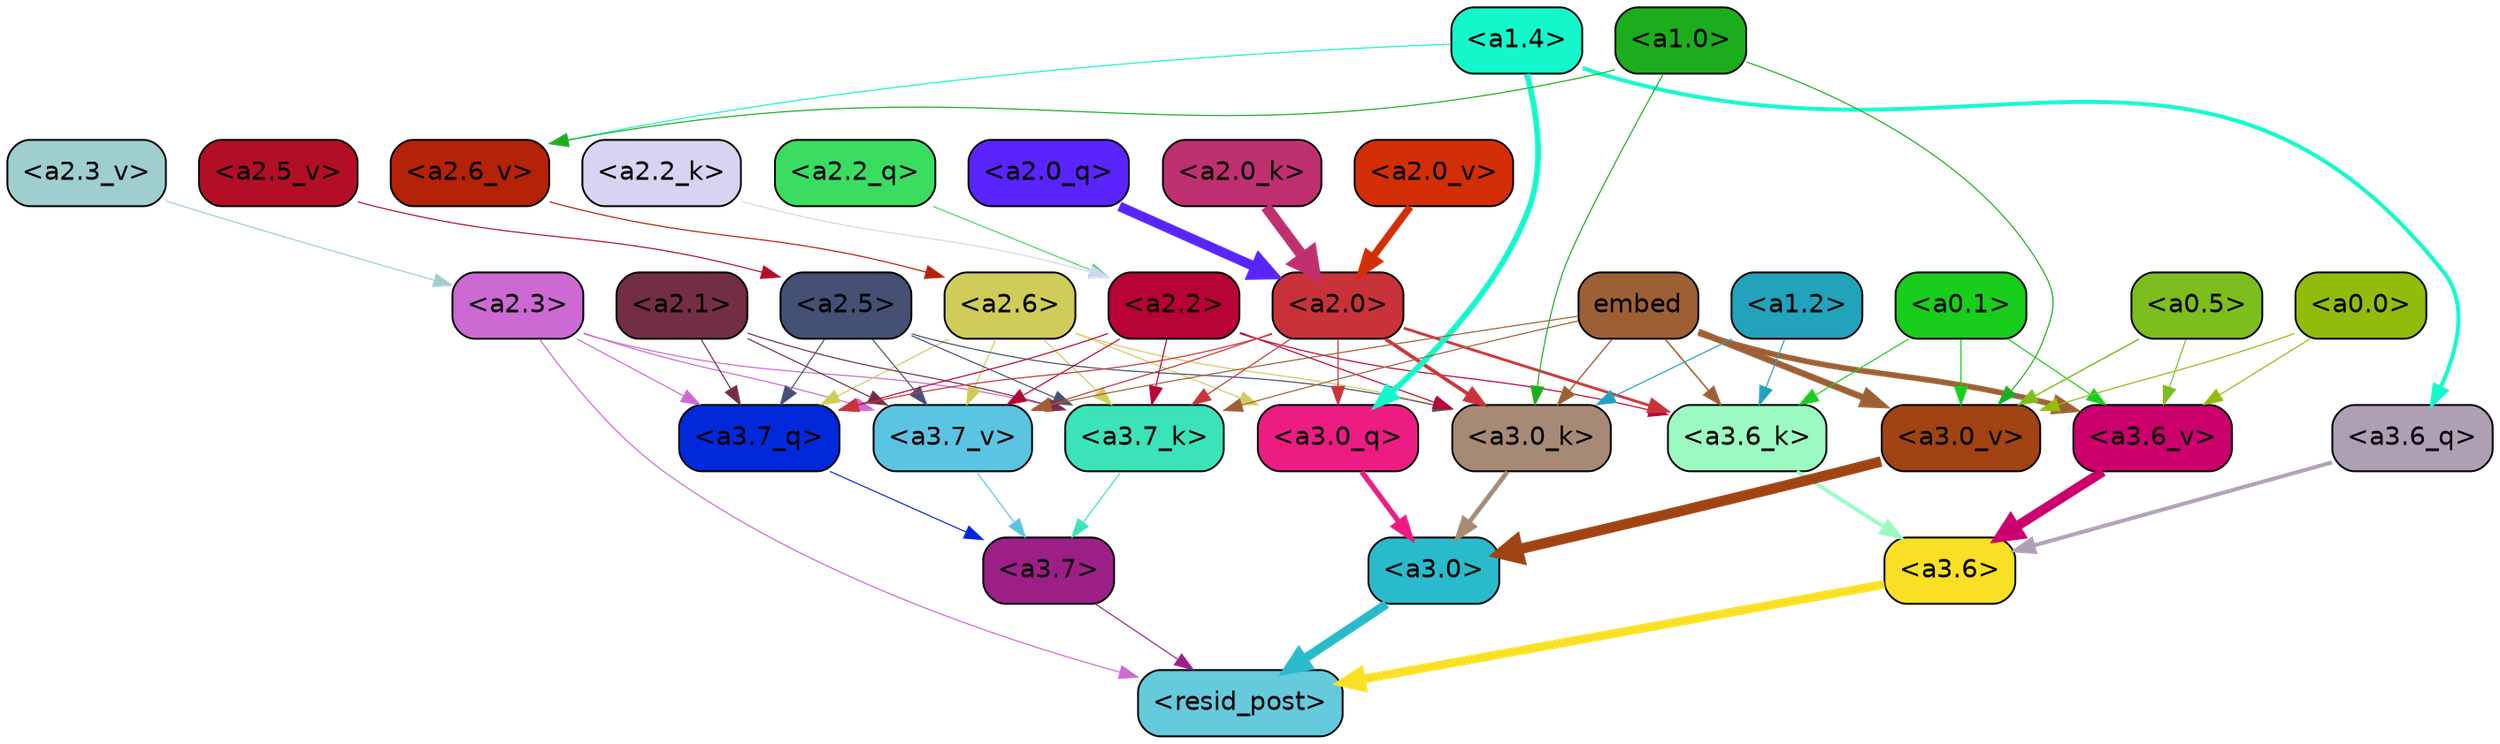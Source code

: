 strict digraph "" {
	graph [bgcolor=transparent,
		layout=dot,
		overlap=false,
		splines=true
	];
	"<a3.7>"	[color=black,
		fillcolor="#9c1f87",
		fontname=Helvetica,
		shape=box,
		style="filled, rounded"];
	"<resid_post>"	[color=black,
		fillcolor="#64cadc",
		fontname=Helvetica,
		shape=box,
		style="filled, rounded"];
	"<a3.7>" -> "<resid_post>"	[color="#9c1f87",
		penwidth=0.6];
	"<a3.6>"	[color=black,
		fillcolor="#f9e025",
		fontname=Helvetica,
		shape=box,
		style="filled, rounded"];
	"<a3.6>" -> "<resid_post>"	[color="#f9e025",
		penwidth=4.7534414529800415];
	"<a3.0>"	[color=black,
		fillcolor="#29bbcb",
		fontname=Helvetica,
		shape=box,
		style="filled, rounded"];
	"<a3.0>" -> "<resid_post>"	[color="#29bbcb",
		penwidth=4.898576855659485];
	"<a2.3>"	[color=black,
		fillcolor="#cc69d3",
		fontname=Helvetica,
		shape=box,
		style="filled, rounded"];
	"<a2.3>" -> "<resid_post>"	[color="#cc69d3",
		penwidth=0.6];
	"<a3.7_q>"	[color=black,
		fillcolor="#0229d9",
		fontname=Helvetica,
		shape=box,
		style="filled, rounded"];
	"<a2.3>" -> "<a3.7_q>"	[color="#cc69d3",
		penwidth=0.6];
	"<a3.7_k>"	[color=black,
		fillcolor="#3be3b9",
		fontname=Helvetica,
		shape=box,
		style="filled, rounded"];
	"<a2.3>" -> "<a3.7_k>"	[color="#cc69d3",
		penwidth=0.6];
	"<a3.7_v>"	[color=black,
		fillcolor="#5bc4e2",
		fontname=Helvetica,
		shape=box,
		style="filled, rounded"];
	"<a2.3>" -> "<a3.7_v>"	[color="#cc69d3",
		penwidth=0.6];
	"<a3.7_q>" -> "<a3.7>"	[color="#0229d9",
		penwidth=0.6];
	"<a3.6_q>"	[color=black,
		fillcolor="#af9fb5",
		fontname=Helvetica,
		shape=box,
		style="filled, rounded"];
	"<a3.6_q>" -> "<a3.6>"	[color="#af9fb5",
		penwidth=2.160832464694977];
	"<a3.0_q>"	[color=black,
		fillcolor="#ec1c82",
		fontname=Helvetica,
		shape=box,
		style="filled, rounded"];
	"<a3.0_q>" -> "<a3.0>"	[color="#ec1c82",
		penwidth=2.870753765106201];
	"<a3.7_k>" -> "<a3.7>"	[color="#3be3b9",
		penwidth=0.6];
	"<a3.6_k>"	[color=black,
		fillcolor="#9bfac2",
		fontname=Helvetica,
		shape=box,
		style="filled, rounded"];
	"<a3.6_k>" -> "<a3.6>"	[color="#9bfac2",
		penwidth=2.13908451795578];
	"<a3.0_k>"	[color=black,
		fillcolor="#a68a76",
		fontname=Helvetica,
		shape=box,
		style="filled, rounded"];
	"<a3.0_k>" -> "<a3.0>"	[color="#a68a76",
		penwidth=2.520303964614868];
	"<a3.7_v>" -> "<a3.7>"	[color="#5bc4e2",
		penwidth=0.6];
	"<a3.6_v>"	[color=black,
		fillcolor="#cb006d",
		fontname=Helvetica,
		shape=box,
		style="filled, rounded"];
	"<a3.6_v>" -> "<a3.6>"	[color="#cb006d",
		penwidth=5.297133803367615];
	"<a3.0_v>"	[color=black,
		fillcolor="#a14313",
		fontname=Helvetica,
		shape=box,
		style="filled, rounded"];
	"<a3.0_v>" -> "<a3.0>"	[color="#a14313",
		penwidth=5.680712580680847];
	"<a2.6>"	[color=black,
		fillcolor="#cfcc5a",
		fontname=Helvetica,
		shape=box,
		style="filled, rounded"];
	"<a2.6>" -> "<a3.7_q>"	[color="#cfcc5a",
		penwidth=0.6];
	"<a2.6>" -> "<a3.0_q>"	[color="#cfcc5a",
		penwidth=0.6];
	"<a2.6>" -> "<a3.7_k>"	[color="#cfcc5a",
		penwidth=0.6];
	"<a2.6>" -> "<a3.0_k>"	[color="#cfcc5a",
		penwidth=0.6];
	"<a2.6>" -> "<a3.7_v>"	[color="#cfcc5a",
		penwidth=0.6];
	"<a2.5>"	[color=black,
		fillcolor="#445074",
		fontname=Helvetica,
		shape=box,
		style="filled, rounded"];
	"<a2.5>" -> "<a3.7_q>"	[color="#445074",
		penwidth=0.6];
	"<a2.5>" -> "<a3.7_k>"	[color="#445074",
		penwidth=0.6];
	"<a2.5>" -> "<a3.0_k>"	[color="#445074",
		penwidth=0.6];
	"<a2.5>" -> "<a3.7_v>"	[color="#445074",
		penwidth=0.6];
	"<a2.2>"	[color=black,
		fillcolor="#b70335",
		fontname=Helvetica,
		shape=box,
		style="filled, rounded"];
	"<a2.2>" -> "<a3.7_q>"	[color="#b70335",
		penwidth=0.6];
	"<a2.2>" -> "<a3.7_k>"	[color="#b70335",
		penwidth=0.6];
	"<a2.2>" -> "<a3.6_k>"	[color="#b70335",
		penwidth=0.6];
	"<a2.2>" -> "<a3.0_k>"	[color="#b70335",
		penwidth=0.6];
	"<a2.2>" -> "<a3.7_v>"	[color="#b70335",
		penwidth=0.6];
	"<a2.1>"	[color=black,
		fillcolor="#742d46",
		fontname=Helvetica,
		shape=box,
		style="filled, rounded"];
	"<a2.1>" -> "<a3.7_q>"	[color="#742d46",
		penwidth=0.6];
	"<a2.1>" -> "<a3.7_k>"	[color="#742d46",
		penwidth=0.6];
	"<a2.1>" -> "<a3.7_v>"	[color="#742d46",
		penwidth=0.6];
	"<a2.0>"	[color=black,
		fillcolor="#c93238",
		fontname=Helvetica,
		shape=box,
		style="filled, rounded"];
	"<a2.0>" -> "<a3.7_q>"	[color="#c93238",
		penwidth=0.6];
	"<a2.0>" -> "<a3.0_q>"	[color="#c93238",
		penwidth=0.6];
	"<a2.0>" -> "<a3.7_k>"	[color="#c93238",
		penwidth=0.6];
	"<a2.0>" -> "<a3.6_k>"	[color="#c93238",
		penwidth=1.4807794839143753];
	"<a2.0>" -> "<a3.0_k>"	[color="#c93238",
		penwidth=1.9436544477939606];
	"<a2.0>" -> "<a3.7_v>"	[color="#c93238",
		penwidth=0.6];
	"<a1.4>"	[color=black,
		fillcolor="#13f7cb",
		fontname=Helvetica,
		shape=box,
		style="filled, rounded"];
	"<a1.4>" -> "<a3.6_q>"	[color="#13f7cb",
		penwidth=2.1635248363018036];
	"<a1.4>" -> "<a3.0_q>"	[color="#13f7cb",
		penwidth=3.1362746953964233];
	"<a2.6_v>"	[color=black,
		fillcolor="#b42208",
		fontname=Helvetica,
		shape=box,
		style="filled, rounded"];
	"<a1.4>" -> "<a2.6_v>"	[color="#13f7cb",
		penwidth=0.6];
	embed	[color=black,
		fillcolor="#9d6035",
		fontname=Helvetica,
		shape=box,
		style="filled, rounded"];
	embed -> "<a3.7_k>"	[color="#9d6035",
		penwidth=0.6];
	embed -> "<a3.6_k>"	[color="#9d6035",
		penwidth=0.8202246725559235];
	embed -> "<a3.0_k>"	[color="#9d6035",
		penwidth=0.6771316379308701];
	embed -> "<a3.7_v>"	[color="#9d6035",
		penwidth=0.6];
	embed -> "<a3.6_v>"	[color="#9d6035",
		penwidth=3.067279100418091];
	embed -> "<a3.0_v>"	[color="#9d6035",
		penwidth=3.5202720761299133];
	"<a1.2>"	[color=black,
		fillcolor="#22a2bb",
		fontname=Helvetica,
		shape=box,
		style="filled, rounded"];
	"<a1.2>" -> "<a3.6_k>"	[color="#22a2bb",
		penwidth=0.6];
	"<a1.2>" -> "<a3.0_k>"	[color="#22a2bb",
		penwidth=0.6];
	"<a0.1>"	[color=black,
		fillcolor="#18cd1b",
		fontname=Helvetica,
		shape=box,
		style="filled, rounded"];
	"<a0.1>" -> "<a3.6_k>"	[color="#18cd1b",
		penwidth=0.6];
	"<a0.1>" -> "<a3.6_v>"	[color="#18cd1b",
		penwidth=0.6];
	"<a0.1>" -> "<a3.0_v>"	[color="#18cd1b",
		penwidth=0.6];
	"<a1.0>"	[color=black,
		fillcolor="#1cad1d",
		fontname=Helvetica,
		shape=box,
		style="filled, rounded"];
	"<a1.0>" -> "<a3.0_k>"	[color="#1cad1d",
		penwidth=0.6];
	"<a1.0>" -> "<a3.0_v>"	[color="#1cad1d",
		penwidth=0.6];
	"<a1.0>" -> "<a2.6_v>"	[color="#1cad1d",
		penwidth=0.6];
	"<a0.5>"	[color=black,
		fillcolor="#7cbe1e",
		fontname=Helvetica,
		shape=box,
		style="filled, rounded"];
	"<a0.5>" -> "<a3.6_v>"	[color="#7cbe1e",
		penwidth=0.6];
	"<a0.5>" -> "<a3.0_v>"	[color="#7cbe1e",
		penwidth=0.764040544629097];
	"<a0.0>"	[color=black,
		fillcolor="#92bc0c",
		fontname=Helvetica,
		shape=box,
		style="filled, rounded"];
	"<a0.0>" -> "<a3.6_v>"	[color="#92bc0c",
		penwidth=0.6];
	"<a0.0>" -> "<a3.0_v>"	[color="#92bc0c",
		penwidth=0.6];
	"<a2.2_q>"	[color=black,
		fillcolor="#3bdd61",
		fontname=Helvetica,
		shape=box,
		style="filled, rounded"];
	"<a2.2_q>" -> "<a2.2>"	[color="#3bdd61",
		penwidth=0.6];
	"<a2.0_q>"	[color=black,
		fillcolor="#5a24fd",
		fontname=Helvetica,
		shape=box,
		style="filled, rounded"];
	"<a2.0_q>" -> "<a2.0>"	[color="#5a24fd",
		penwidth=5.313405752182007];
	"<a2.2_k>"	[color=black,
		fillcolor="#d6d4f0",
		fontname=Helvetica,
		shape=box,
		style="filled, rounded"];
	"<a2.2_k>" -> "<a2.2>"	[color="#d6d4f0",
		penwidth=0.6];
	"<a2.0_k>"	[color=black,
		fillcolor="#bf3070",
		fontname=Helvetica,
		shape=box,
		style="filled, rounded"];
	"<a2.0_k>" -> "<a2.0>"	[color="#bf3070",
		penwidth=6.029795527458191];
	"<a2.6_v>" -> "<a2.6>"	[color="#b42208",
		penwidth=0.6];
	"<a2.5_v>"	[color=black,
		fillcolor="#b20f26",
		fontname=Helvetica,
		shape=box,
		style="filled, rounded"];
	"<a2.5_v>" -> "<a2.5>"	[color="#b20f26",
		penwidth=0.6];
	"<a2.3_v>"	[color=black,
		fillcolor="#9ecece",
		fontname=Helvetica,
		shape=box,
		style="filled, rounded"];
	"<a2.3_v>" -> "<a2.3>"	[color="#9ecece",
		penwidth=0.6];
	"<a2.0_v>"	[color=black,
		fillcolor="#d32e06",
		fontname=Helvetica,
		shape=box,
		style="filled, rounded"];
	"<a2.0_v>" -> "<a2.0>"	[color="#d32e06",
		penwidth=4.041402816772461];
}
